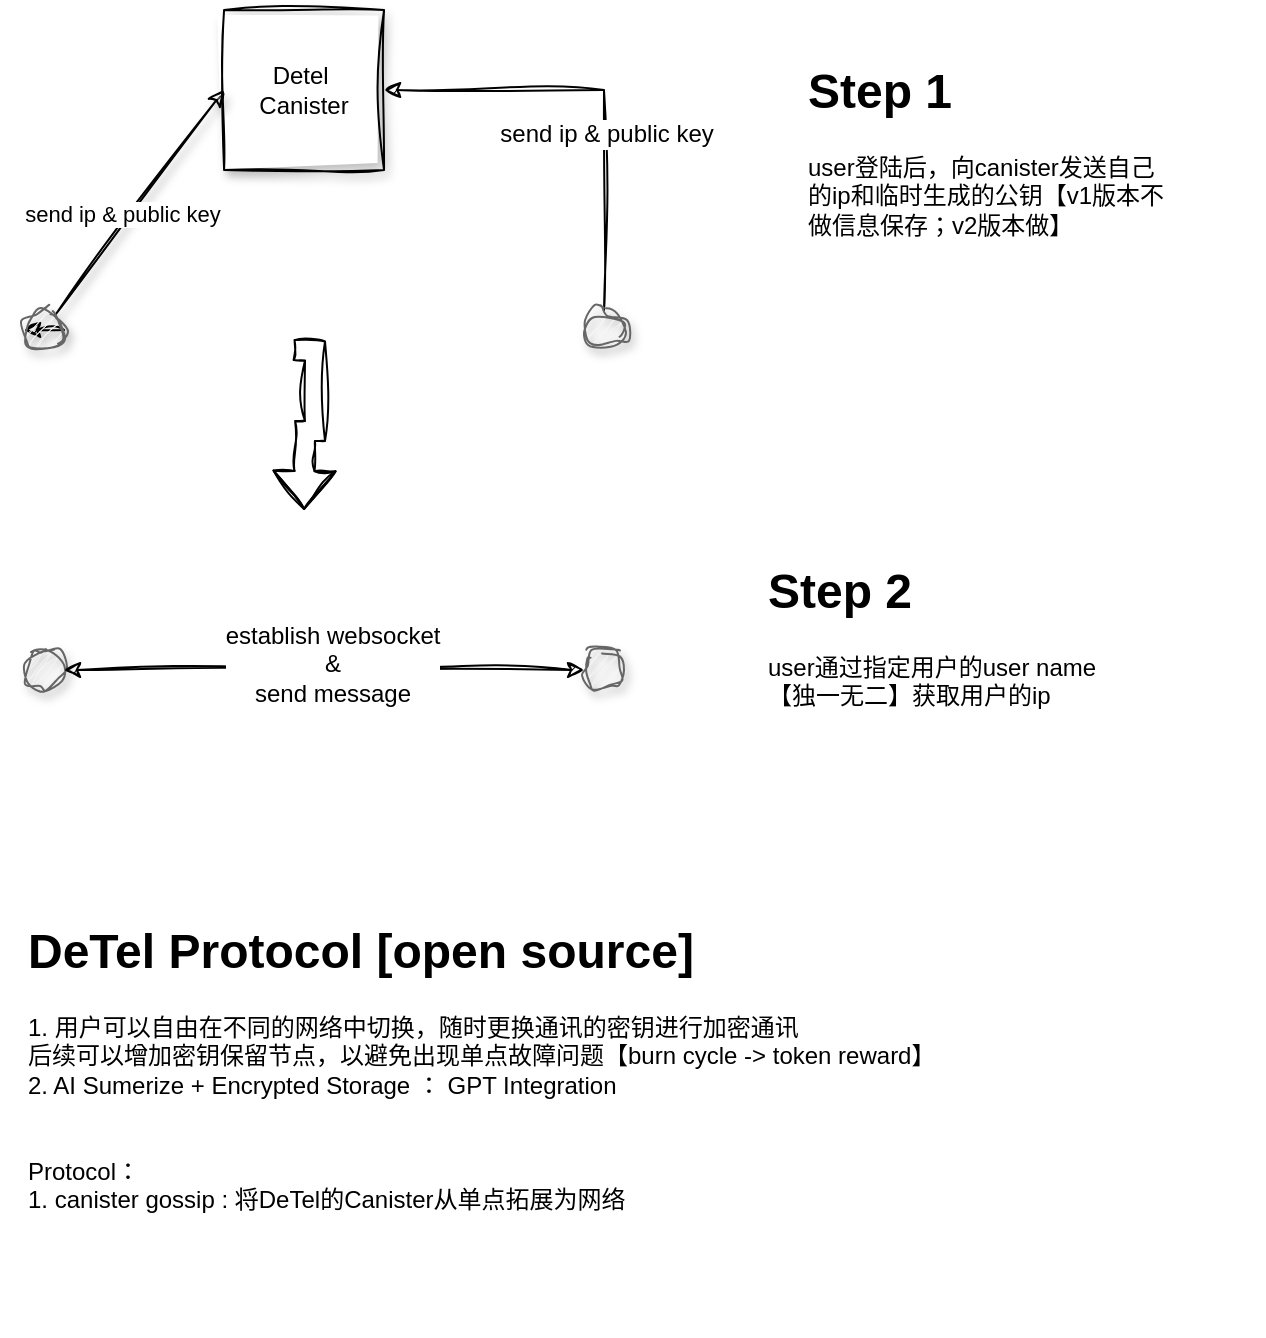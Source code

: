 <mxfile version="24.2.0" type="github">
  <diagram id="yPxyJZ8AM_hMuL3Unpa9" name="gitflow">
    <mxGraphModel dx="1194" dy="646" grid="1" gridSize="10" guides="1" tooltips="1" connect="1" arrows="1" fold="1" page="1" pageScale="1" pageWidth="850" pageHeight="1100" math="0" shadow="0">
      <root>
        <mxCell id="0" />
        <mxCell id="1" parent="0" />
        <mxCell id="Gbndnya8ysfOxjVIe13T-186" style="edgeStyle=orthogonalEdgeStyle;rounded=0;orthogonalLoop=1;jettySize=auto;html=1;exitX=0.5;exitY=0;exitDx=0;exitDy=0;entryX=1;entryY=0.5;entryDx=0;entryDy=0;sketch=1;curveFitting=1;jiggle=2;" edge="1" parent="1" source="Gbndnya8ysfOxjVIe13T-178" target="Gbndnya8ysfOxjVIe13T-179">
          <mxGeometry relative="1" as="geometry" />
        </mxCell>
        <mxCell id="Gbndnya8ysfOxjVIe13T-187" value="send ip &amp;amp; public key" style="edgeLabel;html=1;align=center;verticalAlign=middle;resizable=0;points=[];shadow=1;sketch=1;jiggle=2;curveFitting=1;strokeColor=default;fontFamily=Helvetica;fontSize=12;fontColor=default;fillColor=default;" vertex="1" connectable="0" parent="Gbndnya8ysfOxjVIe13T-186">
          <mxGeometry x="-0.2" y="-1" relative="1" as="geometry">
            <mxPoint as="offset" />
          </mxGeometry>
        </mxCell>
        <mxCell id="Gbndnya8ysfOxjVIe13T-178" value="" style="ellipse;whiteSpace=wrap;html=1;aspect=fixed;fontSize=10;fontColor=#333333;fillColor=#f5f5f5;strokeColor=#666666;sketch=1;curveFitting=1;jiggle=2;shadow=1;" vertex="1" parent="1">
          <mxGeometry x="440.03" y="230" width="20" height="20" as="geometry" />
        </mxCell>
        <mxCell id="Gbndnya8ysfOxjVIe13T-179" value="Detel&amp;nbsp;&lt;div&gt;Canister&lt;/div&gt;" style="whiteSpace=wrap;html=1;aspect=fixed;sketch=1;curveFitting=1;jiggle=2;shadow=1;" vertex="1" parent="1">
          <mxGeometry x="260.03" y="80" width="80" height="80" as="geometry" />
        </mxCell>
        <mxCell id="Gbndnya8ysfOxjVIe13T-181" value="" style="endArrow=classic;html=1;rounded=0;entryX=0;entryY=0.5;entryDx=0;entryDy=0;sketch=1;curveFitting=1;jiggle=2;shadow=1;" edge="1" parent="1" source="Gbndnya8ysfOxjVIe13T-177" target="Gbndnya8ysfOxjVIe13T-179">
          <mxGeometry width="50" height="50" relative="1" as="geometry">
            <mxPoint x="180.03" y="240" as="sourcePoint" />
            <mxPoint x="230.03" y="190" as="targetPoint" />
          </mxGeometry>
        </mxCell>
        <mxCell id="Gbndnya8ysfOxjVIe13T-184" value="send ip &amp;amp; public key" style="edgeLabel;html=1;align=center;verticalAlign=middle;resizable=0;points=[];" vertex="1" connectable="0" parent="Gbndnya8ysfOxjVIe13T-181">
          <mxGeometry x="-0.146" y="4" relative="1" as="geometry">
            <mxPoint as="offset" />
          </mxGeometry>
        </mxCell>
        <mxCell id="Gbndnya8ysfOxjVIe13T-182" value="" style="endArrow=classic;html=1;rounded=0;entryX=0;entryY=0.5;entryDx=0;entryDy=0;sketch=1;curveFitting=1;jiggle=2;shadow=1;" edge="1" parent="1" target="Gbndnya8ysfOxjVIe13T-177">
          <mxGeometry width="50" height="50" relative="1" as="geometry">
            <mxPoint x="180.03" y="240" as="sourcePoint" />
            <mxPoint x="260" y="120" as="targetPoint" />
          </mxGeometry>
        </mxCell>
        <mxCell id="Gbndnya8ysfOxjVIe13T-177" value="" style="ellipse;whiteSpace=wrap;html=1;aspect=fixed;fontSize=10;fontColor=#333333;fillColor=#f5f5f5;strokeColor=#666666;sketch=1;curveFitting=1;jiggle=2;shadow=1;" vertex="1" parent="1">
          <mxGeometry x="160" y="230" width="20" height="20" as="geometry" />
        </mxCell>
        <mxCell id="Gbndnya8ysfOxjVIe13T-188" value="" style="shape=flexArrow;endArrow=classic;html=1;rounded=0;sketch=1;jiggle=2;curveFitting=1;strokeColor=default;align=center;verticalAlign=middle;fontFamily=Helvetica;fontSize=12;fontColor=default;labelBackgroundColor=default;edgeStyle=orthogonalEdgeStyle;" edge="1" parent="1">
          <mxGeometry width="50" height="50" relative="1" as="geometry">
            <mxPoint x="294.54" y="250" as="sourcePoint" />
            <mxPoint x="300.02" y="330" as="targetPoint" />
          </mxGeometry>
        </mxCell>
        <mxCell id="Gbndnya8ysfOxjVIe13T-189" value="" style="ellipse;whiteSpace=wrap;html=1;aspect=fixed;fontSize=10;fontColor=#333333;fillColor=#f5f5f5;strokeColor=#666666;sketch=1;curveFitting=1;jiggle=2;shadow=1;" vertex="1" parent="1">
          <mxGeometry x="160" y="400" width="20" height="20" as="geometry" />
        </mxCell>
        <mxCell id="Gbndnya8ysfOxjVIe13T-190" value="" style="ellipse;whiteSpace=wrap;html=1;aspect=fixed;fontSize=10;fontColor=#333333;fillColor=#f5f5f5;strokeColor=#666666;sketch=1;curveFitting=1;jiggle=2;shadow=1;" vertex="1" parent="1">
          <mxGeometry x="440.03" y="400" width="20" height="20" as="geometry" />
        </mxCell>
        <mxCell id="Gbndnya8ysfOxjVIe13T-194" value="" style="endArrow=classic;startArrow=classic;html=1;rounded=0;sketch=1;jiggle=2;curveFitting=1;strokeColor=default;align=center;verticalAlign=middle;fontFamily=Helvetica;fontSize=12;fontColor=default;labelBackgroundColor=default;edgeStyle=orthogonalEdgeStyle;entryX=0;entryY=0.5;entryDx=0;entryDy=0;" edge="1" parent="1" target="Gbndnya8ysfOxjVIe13T-190">
          <mxGeometry width="50" height="50" relative="1" as="geometry">
            <mxPoint x="180" y="410" as="sourcePoint" />
            <mxPoint x="230" y="360" as="targetPoint" />
          </mxGeometry>
        </mxCell>
        <mxCell id="Gbndnya8ysfOxjVIe13T-195" value="establish websocket&lt;div&gt;&amp;amp;&lt;/div&gt;&lt;div&gt;send message&lt;/div&gt;" style="edgeLabel;html=1;align=center;verticalAlign=middle;resizable=0;points=[];shadow=1;sketch=1;jiggle=2;curveFitting=1;strokeColor=default;fontFamily=Helvetica;fontSize=12;fontColor=default;fillColor=default;" vertex="1" connectable="0" parent="Gbndnya8ysfOxjVIe13T-194">
          <mxGeometry x="0.025" y="3" relative="1" as="geometry">
            <mxPoint x="1" as="offset" />
          </mxGeometry>
        </mxCell>
        <mxCell id="Gbndnya8ysfOxjVIe13T-196" value="&lt;h1 style=&quot;margin-top: 0px;&quot;&gt;Step 1&lt;/h1&gt;&lt;div&gt;user登陆后，向canister发送自己的ip和临时生成的公钥【v1版本不做信息保存；v2版本做】&lt;/div&gt;" style="text;html=1;whiteSpace=wrap;overflow=hidden;rounded=0;fontFamily=Helvetica;fontSize=12;fontColor=default;" vertex="1" parent="1">
          <mxGeometry x="550" y="100" width="180" height="120" as="geometry" />
        </mxCell>
        <mxCell id="Gbndnya8ysfOxjVIe13T-197" value="&lt;h1 style=&quot;margin-top: 0px;&quot;&gt;Step 2&lt;/h1&gt;&lt;div&gt;user通过指定用户的user name【独一无二】获取用户的ip&lt;/div&gt;" style="text;html=1;whiteSpace=wrap;overflow=hidden;rounded=0;fontFamily=Helvetica;fontSize=12;fontColor=default;" vertex="1" parent="1">
          <mxGeometry x="530" y="350" width="180" height="120" as="geometry" />
        </mxCell>
        <mxCell id="Gbndnya8ysfOxjVIe13T-198" value="&lt;h1 style=&quot;margin-top: 0px;&quot;&gt;DeTel Protocol [open source]&lt;/h1&gt;&lt;div&gt;1. 用户可以自由在不同的网络中切换，随时更换通讯的密钥进行加密通讯&lt;/div&gt;&lt;div&gt;后续可以增加密钥保留节点，以避免出现单点故障问题【burn cycle -&amp;gt; token reward&lt;span style=&quot;background-color: initial;&quot;&gt;】&lt;/span&gt;&lt;/div&gt;&lt;div&gt;&lt;span style=&quot;background-color: initial;&quot;&gt;2. AI Sumerize + Encrypted Storage ： GPT Integration&lt;/span&gt;&lt;/div&gt;&lt;div&gt;&lt;span style=&quot;background-color: initial;&quot;&gt;&lt;br&gt;&lt;/span&gt;&lt;/div&gt;&lt;div&gt;&lt;span style=&quot;background-color: initial;&quot;&gt;&lt;br&gt;&lt;/span&gt;&lt;/div&gt;&lt;div&gt;&lt;span style=&quot;background-color: initial;&quot;&gt;Protocol：&lt;/span&gt;&lt;/div&gt;&lt;div&gt;&lt;span style=&quot;background-color: initial;&quot;&gt;1. canister gossip : 将DeTel的Canister从单点拓展为网络&lt;/span&gt;&lt;/div&gt;" style="text;html=1;whiteSpace=wrap;overflow=hidden;rounded=0;fontFamily=Helvetica;fontSize=12;fontColor=default;" vertex="1" parent="1">
          <mxGeometry x="160" y="530" width="620" height="210" as="geometry" />
        </mxCell>
      </root>
    </mxGraphModel>
  </diagram>
</mxfile>
